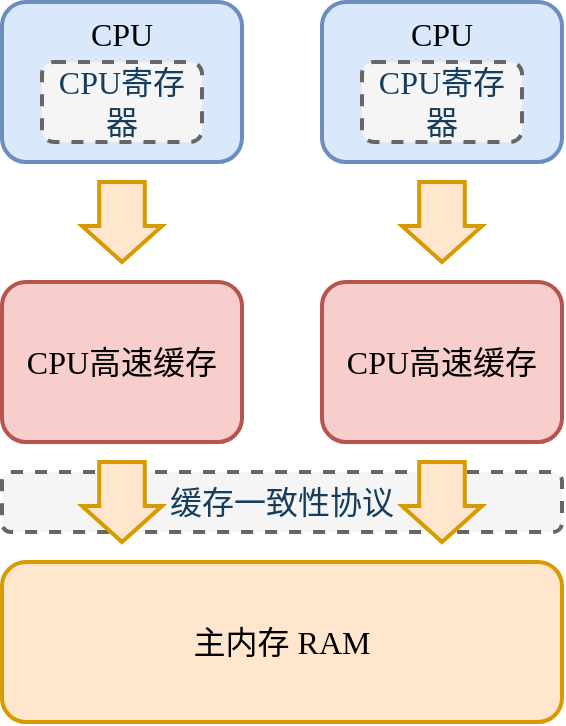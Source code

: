 <mxfile compressed="true" version="22.0.3" type="device" pages="2"><diagram name="CPU内存模型" id="_HXsoWYt3VCmfpY0Q1o5"><mxGraphModel dx="1032" dy="-1677" grid="1" gridSize="10" guides="1" tooltips="1" connect="1" arrows="1" fold="1" page="1" pageScale="1" pageWidth="827" pageHeight="1169" math="0" shadow="0"><root><mxCell id="IzOiyjivRM9BYPn1JjDp-0"/><mxCell id="IzOiyjivRM9BYPn1JjDp-1" parent="IzOiyjivRM9BYPn1JjDp-0"/><mxCell id="pGXPVMcVjy8AIeYIsesc-0" value="缓存一致性协议" style="rounded=1;whiteSpace=wrap;html=1;hachureGap=4;strokeColor=#666666;fontFamily=ZCOOL QingKe HuangYou;fontSize=16;fillColor=#f5f5f5;fontStyle=0;container=0;shadow=0;fontSource=https%3A%2F%2Ffonts.googleapis.com%2Fcss%3Ffamily%3DZCOOL%2BQingKe%2BHuangYou;fontColor=#153E5D;strokeWidth=2;dashed=1;" vertex="1" parent="IzOiyjivRM9BYPn1JjDp-1"><mxGeometry x="240" y="3015" width="280" height="30" as="geometry"/></mxCell><mxCell id="IzOiyjivRM9BYPn1JjDp-15" value="CPU" style="rounded=1;whiteSpace=wrap;html=1;hachureGap=4;strokeColor=#6c8ebf;fontFamily=ZCOOL QingKe HuangYou;fontSize=16;fillColor=#dae8fc;fontStyle=0;container=0;shadow=0;strokeWidth=2;verticalAlign=top;fontSource=https%3A%2F%2Ffonts.googleapis.com%2Fcss%3Ffamily%3DZCOOL%2BQingKe%2BHuangYou;" vertex="1" parent="IzOiyjivRM9BYPn1JjDp-1"><mxGeometry x="240" y="2780" width="120" height="80" as="geometry"/></mxCell><mxCell id="IzOiyjivRM9BYPn1JjDp-2" value="CPU高速缓存" style="rounded=1;whiteSpace=wrap;html=1;hachureGap=4;strokeColor=#b85450;fontFamily=ZCOOL QingKe HuangYou;fontSize=16;fillColor=#f8cecc;fontStyle=0;container=0;shadow=0;strokeWidth=2;verticalAlign=middle;fontSource=https%3A%2F%2Ffonts.googleapis.com%2Fcss%3Ffamily%3DZCOOL%2BQingKe%2BHuangYou;" vertex="1" parent="IzOiyjivRM9BYPn1JjDp-1"><mxGeometry x="240" y="2920" width="120" height="80" as="geometry"/></mxCell><mxCell id="IzOiyjivRM9BYPn1JjDp-6" value="CPU寄存器" style="rounded=1;whiteSpace=wrap;html=1;hachureGap=4;strokeColor=#666666;fontFamily=ZCOOL QingKe HuangYou;fontSize=16;fillColor=#f5f5f5;fontStyle=0;container=0;shadow=0;fontSource=https%3A%2F%2Ffonts.googleapis.com%2Fcss%3Ffamily%3DZCOOL%2BQingKe%2BHuangYou;fontColor=#153E5D;strokeWidth=2;dashed=1;" vertex="1" parent="IzOiyjivRM9BYPn1JjDp-1"><mxGeometry x="260" y="2810" width="80" height="40" as="geometry"/></mxCell><mxCell id="IzOiyjivRM9BYPn1JjDp-8" value="主内存 RAM" style="rounded=1;whiteSpace=wrap;html=1;hachureGap=4;strokeColor=#d79b00;fontFamily=ZCOOL QingKe HuangYou;fontSize=16;fillColor=#ffe6cc;fontStyle=0;container=0;shadow=0;strokeWidth=2;verticalAlign=middle;fontSource=https%3A%2F%2Ffonts.googleapis.com%2Fcss%3Ffamily%3DZCOOL%2BQingKe%2BHuangYou;" vertex="1" parent="IzOiyjivRM9BYPn1JjDp-1"><mxGeometry x="240" y="3060" width="280" height="80" as="geometry"/></mxCell><mxCell id="IzOiyjivRM9BYPn1JjDp-13" value="" style="html=1;shadow=0;dashed=0;align=center;verticalAlign=middle;shape=mxgraph.arrows2.arrow;dy=0.43;dx=18;direction=south;notch=0;rounded=1;hachureGap=4;strokeColor=#d79b00;strokeWidth=2;fontFamily=ZCOOL QingKe HuangYou;fontSource=https%3A%2F%2Ffonts.googleapis.com%2Fcss%3Ffamily%3DZCOOL%2BQingKe%2BHuangYou;fontSize=16;fillColor=#ffe6cc;fontColor=#153E5D;fontStyle=0" vertex="1" parent="IzOiyjivRM9BYPn1JjDp-1"><mxGeometry x="280" y="3010" width="40" height="40" as="geometry"/></mxCell><mxCell id="IzOiyjivRM9BYPn1JjDp-14" value="" style="html=1;shadow=0;dashed=0;align=center;verticalAlign=middle;shape=mxgraph.arrows2.arrow;dy=0.43;dx=18;direction=south;notch=0;rounded=1;hachureGap=4;strokeColor=#d79b00;strokeWidth=2;fontFamily=ZCOOL QingKe HuangYou;fontSource=https%3A%2F%2Ffonts.googleapis.com%2Fcss%3Ffamily%3DZCOOL%2BQingKe%2BHuangYou;fontSize=16;fillColor=#ffe6cc;fontColor=#153E5D;fontStyle=0" vertex="1" parent="IzOiyjivRM9BYPn1JjDp-1"><mxGeometry x="440" y="3010" width="40" height="40" as="geometry"/></mxCell><mxCell id="IzOiyjivRM9BYPn1JjDp-16" value="" style="html=1;shadow=0;dashed=0;align=center;verticalAlign=middle;shape=mxgraph.arrows2.arrow;dy=0.43;dx=18;direction=south;notch=0;rounded=1;hachureGap=4;strokeColor=#d79b00;strokeWidth=2;fontFamily=ZCOOL QingKe HuangYou;fontSource=https%3A%2F%2Ffonts.googleapis.com%2Fcss%3Ffamily%3DZCOOL%2BQingKe%2BHuangYou;fontSize=16;fillColor=#ffe6cc;fontColor=#153E5D;fontStyle=0" vertex="1" parent="IzOiyjivRM9BYPn1JjDp-1"><mxGeometry x="280" y="2870" width="40" height="40" as="geometry"/></mxCell><mxCell id="IzOiyjivRM9BYPn1JjDp-17" value="" style="html=1;shadow=0;dashed=0;align=center;verticalAlign=middle;shape=mxgraph.arrows2.arrow;dy=0.43;dx=18;direction=south;notch=0;rounded=1;hachureGap=4;strokeColor=#d79b00;strokeWidth=2;fontFamily=ZCOOL QingKe HuangYou;fontSource=https%3A%2F%2Ffonts.googleapis.com%2Fcss%3Ffamily%3DZCOOL%2BQingKe%2BHuangYou;fontSize=16;fillColor=#ffe6cc;fontColor=#153E5D;fontStyle=0" vertex="1" parent="IzOiyjivRM9BYPn1JjDp-1"><mxGeometry x="440" y="2870" width="40" height="40" as="geometry"/></mxCell><mxCell id="UCDzzLeYsGKAdb7c8uhE-0" value="CPU高速缓存" style="rounded=1;whiteSpace=wrap;html=1;hachureGap=4;strokeColor=#b85450;fontFamily=ZCOOL QingKe HuangYou;fontSize=16;fillColor=#f8cecc;fontStyle=0;container=0;shadow=0;strokeWidth=2;verticalAlign=middle;fontSource=https%3A%2F%2Ffonts.googleapis.com%2Fcss%3Ffamily%3DZCOOL%2BQingKe%2BHuangYou;" vertex="1" parent="IzOiyjivRM9BYPn1JjDp-1"><mxGeometry x="400" y="2920" width="120" height="80" as="geometry"/></mxCell><mxCell id="UCDzzLeYsGKAdb7c8uhE-3" value="CPU" style="rounded=1;whiteSpace=wrap;html=1;hachureGap=4;strokeColor=#6c8ebf;fontFamily=ZCOOL QingKe HuangYou;fontSize=16;fillColor=#dae8fc;fontStyle=0;container=0;shadow=0;strokeWidth=2;verticalAlign=top;fontSource=https%3A%2F%2Ffonts.googleapis.com%2Fcss%3Ffamily%3DZCOOL%2BQingKe%2BHuangYou;" vertex="1" parent="IzOiyjivRM9BYPn1JjDp-1"><mxGeometry x="400" y="2780" width="120" height="80" as="geometry"/></mxCell><mxCell id="UCDzzLeYsGKAdb7c8uhE-4" value="CPU寄存器" style="rounded=1;whiteSpace=wrap;html=1;hachureGap=4;strokeColor=#666666;fontFamily=ZCOOL QingKe HuangYou;fontSize=16;fillColor=#f5f5f5;fontStyle=0;container=0;shadow=0;fontSource=https%3A%2F%2Ffonts.googleapis.com%2Fcss%3Ffamily%3DZCOOL%2BQingKe%2BHuangYou;fontColor=#153E5D;strokeWidth=2;dashed=1;" vertex="1" parent="IzOiyjivRM9BYPn1JjDp-1"><mxGeometry x="420" y="2810" width="80" height="40" as="geometry"/></mxCell></root></mxGraphModel></diagram><diagram name="Java内存操作" id="XXWfbP1gV5CdBlbcvXOM"><mxGraphModel dx="1434" dy="-1484" grid="1" gridSize="10" guides="1" tooltips="1" connect="1" arrows="1" fold="1" page="1" pageScale="1" pageWidth="827" pageHeight="1169" math="0" shadow="0"><root><mxCell id="fV9i9bYyxasxLaIVZc9e-0"/><mxCell id="fV9i9bYyxasxLaIVZc9e-1" parent="fV9i9bYyxasxLaIVZc9e-0"/><mxCell id="fV9i9bYyxasxLaIVZc9e-5" value="线程" style="rounded=1;whiteSpace=wrap;html=1;hachureGap=4;strokeColor=#6c8ebf;fontFamily=ZCOOL QingKe HuangYou;fontSize=16;fillColor=#dae8fc;fontStyle=0;container=0;shadow=0;strokeWidth=2;verticalAlign=top;fontColor=#153E5D;fontSource=https%3A%2F%2Ffonts.googleapis.com%2Fcss%3Ffamily%3DZCOOL%2BQingKe%2BHuangYou;" parent="fV9i9bYyxasxLaIVZc9e-1" vertex="1"><mxGeometry x="240" y="2840" width="320" height="160" as="geometry"/></mxCell><mxCell id="fV9i9bYyxasxLaIVZc9e-3" value="工作内存" style="rounded=1;whiteSpace=wrap;html=1;fontSize=16;shadow=0;fillColor=#fff2cc;strokeColor=#d6b656;strokeWidth=2;fontColor=#153E5D;fontFamily=ZCOOL QingKe HuangYou;fontStyle=0;fontSource=https%3A%2F%2Ffonts.googleapis.com%2Fcss%3Ffamily%3DZCOOL%2BQingKe%2BHuangYou;" parent="fV9i9bYyxasxLaIVZc9e-1" vertex="1"><mxGeometry x="260" y="2880" width="280" height="80" as="geometry"/></mxCell><mxCell id="fV9i9bYyxasxLaIVZc9e-9" value="assign" style="rounded=1;whiteSpace=wrap;html=1;hachureGap=4;strokeColor=#666666;fontFamily=ZCOOL QingKe HuangYou;fontSize=16;fillColor=#f5f5f5;fontStyle=0;container=0;shadow=0;fontSource=https%3A%2F%2Ffonts.googleapis.com%2Fcss%3Ffamily%3DZCOOL%2BQingKe%2BHuangYou;fontColor=#153E5D;strokeWidth=2;dashed=1;" parent="fV9i9bYyxasxLaIVZc9e-1" vertex="1"><mxGeometry x="280" y="2860" width="80" height="40" as="geometry"/></mxCell><mxCell id="9L0dZDSvwoV8PFgMI5Gy-0" value="use" style="rounded=1;whiteSpace=wrap;html=1;hachureGap=4;strokeColor=#666666;fontFamily=ZCOOL QingKe HuangYou;fontSize=16;fillColor=#f5f5f5;fontStyle=0;container=0;shadow=0;fontSource=https%3A%2F%2Ffonts.googleapis.com%2Fcss%3Ffamily%3DZCOOL%2BQingKe%2BHuangYou;fontColor=#153E5D;strokeWidth=2;dashed=1;" vertex="1" parent="fV9i9bYyxasxLaIVZc9e-1"><mxGeometry x="440" y="2860" width="80" height="40" as="geometry"/></mxCell><mxCell id="9L0dZDSvwoV8PFgMI5Gy-1" value="store" style="rounded=1;whiteSpace=wrap;html=1;hachureGap=4;strokeColor=#666666;fontFamily=ZCOOL QingKe HuangYou;fontSize=16;fillColor=#f5f5f5;fontStyle=0;container=0;shadow=0;fontSource=https%3A%2F%2Ffonts.googleapis.com%2Fcss%3Ffamily%3DZCOOL%2BQingKe%2BHuangYou;fontColor=#153E5D;strokeWidth=2;dashed=1;" vertex="1" parent="fV9i9bYyxasxLaIVZc9e-1"><mxGeometry x="280" y="2940" width="80" height="40" as="geometry"/></mxCell><mxCell id="9L0dZDSvwoV8PFgMI5Gy-2" value="load" style="rounded=1;whiteSpace=wrap;html=1;hachureGap=4;strokeColor=#666666;fontFamily=ZCOOL QingKe HuangYou;fontSize=16;fillColor=#f5f5f5;fontStyle=0;container=0;shadow=0;fontSource=https%3A%2F%2Ffonts.googleapis.com%2Fcss%3Ffamily%3DZCOOL%2BQingKe%2BHuangYou;fontColor=#153E5D;strokeWidth=2;dashed=1;" vertex="1" parent="fV9i9bYyxasxLaIVZc9e-1"><mxGeometry x="440" y="2940" width="80" height="40" as="geometry"/></mxCell><mxCell id="9L0dZDSvwoV8PFgMI5Gy-3" value="主内存" style="rounded=1;whiteSpace=wrap;html=1;hachureGap=4;strokeColor=#d79b00;fontFamily=ZCOOL QingKe HuangYou;fontSize=16;fillColor=#ffe6cc;fontStyle=0;container=0;shadow=0;strokeWidth=2;verticalAlign=middle;fontSource=https%3A%2F%2Ffonts.googleapis.com%2Fcss%3Ffamily%3DZCOOL%2BQingKe%2BHuangYou;fontColor=#153E5D;" vertex="1" parent="fV9i9bYyxasxLaIVZc9e-1"><mxGeometry x="240" y="3080" width="320" height="80" as="geometry"/></mxCell><mxCell id="9L0dZDSvwoV8PFgMI5Gy-4" value="write" style="rounded=1;whiteSpace=wrap;html=1;hachureGap=4;strokeColor=#666666;fontFamily=ZCOOL QingKe HuangYou;fontSize=16;fillColor=#f5f5f5;fontStyle=0;container=0;shadow=0;fontSource=https%3A%2F%2Ffonts.googleapis.com%2Fcss%3Ffamily%3DZCOOL%2BQingKe%2BHuangYou;fontColor=#153E5D;strokeWidth=2;dashed=1;" vertex="1" parent="fV9i9bYyxasxLaIVZc9e-1"><mxGeometry x="280" y="3050" width="80" height="40" as="geometry"/></mxCell><mxCell id="9L0dZDSvwoV8PFgMI5Gy-5" value="lock" style="rounded=1;whiteSpace=wrap;html=1;hachureGap=4;strokeColor=#666666;fontFamily=ZCOOL QingKe HuangYou;fontSize=16;fillColor=#f5f5f5;fontStyle=0;container=0;shadow=0;fontSource=https%3A%2F%2Ffonts.googleapis.com%2Fcss%3Ffamily%3DZCOOL%2BQingKe%2BHuangYou;fontColor=#153E5D;strokeWidth=2;dashed=1;" vertex="1" parent="fV9i9bYyxasxLaIVZc9e-1"><mxGeometry x="280" y="3140" width="80" height="40" as="geometry"/></mxCell><mxCell id="9L0dZDSvwoV8PFgMI5Gy-6" value="read" style="rounded=1;whiteSpace=wrap;html=1;hachureGap=4;strokeColor=#666666;fontFamily=ZCOOL QingKe HuangYou;fontSize=16;fillColor=#f5f5f5;fontStyle=0;container=0;shadow=0;fontSource=https%3A%2F%2Ffonts.googleapis.com%2Fcss%3Ffamily%3DZCOOL%2BQingKe%2BHuangYou;fontColor=#153E5D;strokeWidth=2;dashed=1;" vertex="1" parent="fV9i9bYyxasxLaIVZc9e-1"><mxGeometry x="440" y="3060" width="80" height="40" as="geometry"/></mxCell><mxCell id="9L0dZDSvwoV8PFgMI5Gy-7" value="unlock" style="rounded=1;whiteSpace=wrap;html=1;hachureGap=4;strokeColor=#666666;fontFamily=ZCOOL QingKe HuangYou;fontSize=16;fillColor=#f5f5f5;fontStyle=0;container=0;shadow=0;fontSource=https%3A%2F%2Ffonts.googleapis.com%2Fcss%3Ffamily%3DZCOOL%2BQingKe%2BHuangYou;fontColor=#153E5D;strokeWidth=2;dashed=1;" vertex="1" parent="fV9i9bYyxasxLaIVZc9e-1"><mxGeometry x="440" y="3140" width="80" height="40" as="geometry"/></mxCell><mxCell id="9L0dZDSvwoV8PFgMI5Gy-12" value="" style="html=1;shadow=0;dashed=0;align=center;verticalAlign=middle;shape=mxgraph.arrows2.arrow;dy=0.43;dx=18;direction=south;notch=0;rounded=1;hachureGap=4;strokeColor=#d79b00;strokeWidth=2;fontFamily=ZCOOL QingKe HuangYou;fontSource=https%3A%2F%2Ffonts.googleapis.com%2Fcss%3Ffamily%3DZCOOL%2BQingKe%2BHuangYou;fontSize=16;fillColor=#ffe6cc;fontColor=#153E5D;fontStyle=0" vertex="1" parent="fV9i9bYyxasxLaIVZc9e-1"><mxGeometry x="320" y="3010" width="40" height="40" as="geometry"/></mxCell><mxCell id="9L0dZDSvwoV8PFgMI5Gy-13" value="" style="html=1;shadow=0;dashed=0;align=center;verticalAlign=middle;shape=mxgraph.arrows2.arrow;dy=0.43;dx=18;direction=south;notch=0;rounded=1;hachureGap=4;strokeColor=#d79b00;strokeWidth=2;fontFamily=ZCOOL QingKe HuangYou;fontSource=https%3A%2F%2Ffonts.googleapis.com%2Fcss%3Ffamily%3DZCOOL%2BQingKe%2BHuangYou;fontSize=16;fillColor=#ffe6cc;fontColor=#153E5D;fontStyle=0" vertex="1" parent="fV9i9bYyxasxLaIVZc9e-1"><mxGeometry x="440" y="3010" width="40" height="40" as="geometry"/></mxCell><mxCell id="9L0dZDSvwoV8PFgMI5Gy-15" value="字节码执行引擎" style="rounded=1;whiteSpace=wrap;html=1;hachureGap=4;strokeColor=#9673a6;fontFamily=ZCOOL QingKe HuangYou;fontSize=16;fillColor=#e1d5e7;fontStyle=0;container=0;shadow=0;strokeWidth=2;verticalAlign=middle;fontColor=#153E5D;fontSource=https%3A%2F%2Ffonts.googleapis.com%2Fcss%3Ffamily%3DZCOOL%2BQingKe%2BHuangYou;" vertex="1" parent="fV9i9bYyxasxLaIVZc9e-1"><mxGeometry x="240" y="2680" width="320" height="80" as="geometry"/></mxCell><mxCell id="9L0dZDSvwoV8PFgMI5Gy-16" value="" style="html=1;shadow=0;dashed=0;align=center;verticalAlign=middle;shape=mxgraph.arrows2.arrow;dy=0.43;dx=18;direction=south;notch=0;rounded=1;hachureGap=4;strokeColor=#d79b00;strokeWidth=2;fontFamily=ZCOOL QingKe HuangYou;fontSource=https%3A%2F%2Ffonts.googleapis.com%2Fcss%3Ffamily%3DZCOOL%2BQingKe%2BHuangYou;fontSize=16;fillColor=#ffe6cc;fontColor=#153E5D;fontStyle=0" vertex="1" parent="fV9i9bYyxasxLaIVZc9e-1"><mxGeometry x="320" y="2780" width="40" height="40" as="geometry"/></mxCell><mxCell id="9L0dZDSvwoV8PFgMI5Gy-17" value="" style="html=1;shadow=0;dashed=0;align=center;verticalAlign=middle;shape=mxgraph.arrows2.arrow;dy=0.43;dx=18;direction=south;notch=0;rounded=1;hachureGap=4;strokeColor=#d79b00;strokeWidth=2;fontFamily=ZCOOL QingKe HuangYou;fontSource=https%3A%2F%2Ffonts.googleapis.com%2Fcss%3Ffamily%3DZCOOL%2BQingKe%2BHuangYou;fontSize=16;fillColor=#ffe6cc;fontColor=#153E5D;fontStyle=0" vertex="1" parent="fV9i9bYyxasxLaIVZc9e-1"><mxGeometry x="440" y="2780" width="40" height="40" as="geometry"/></mxCell></root></mxGraphModel></diagram></mxfile>